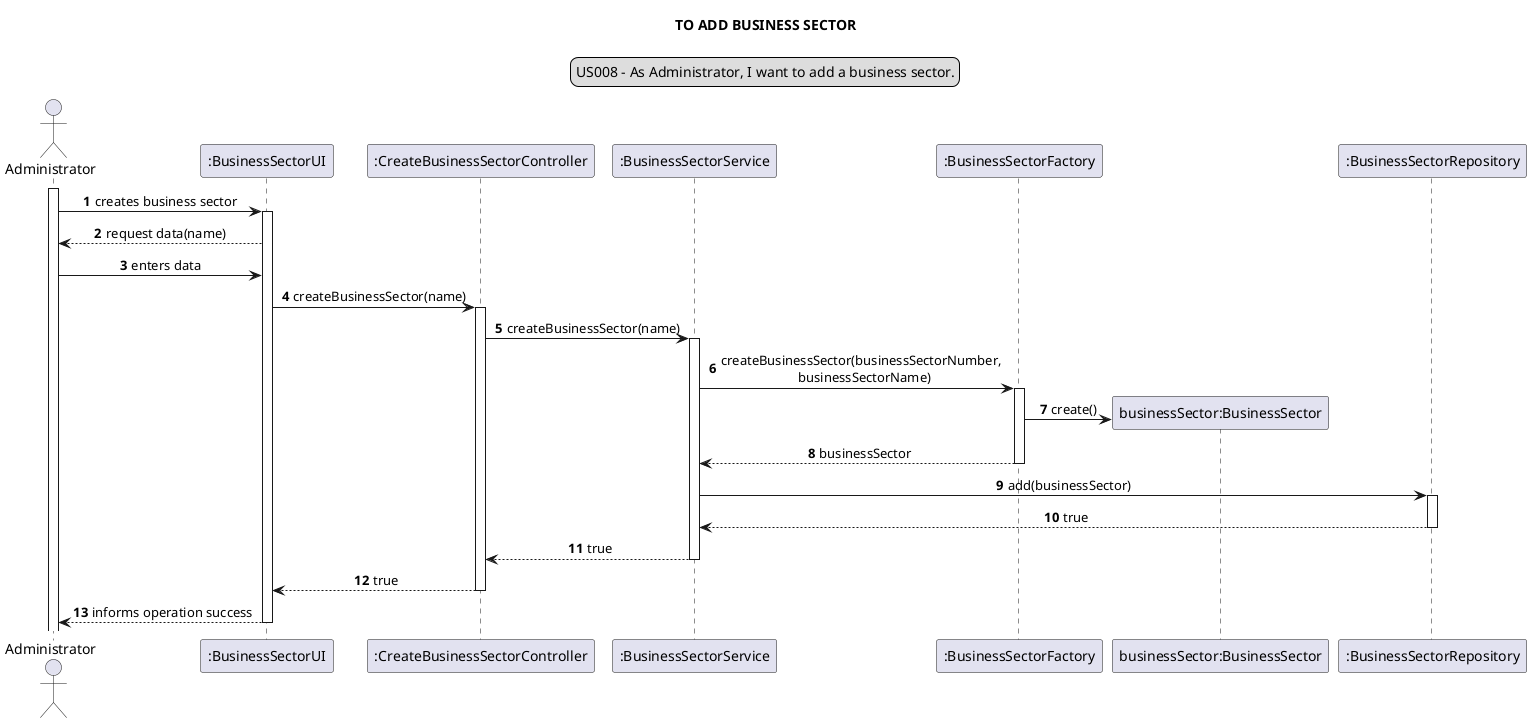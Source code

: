 @startuml

autonumber
skinparam sequenceMessageAlign center
title TO ADD BUSINESS SECTOR
legend top
US008 - As Administrator, I want to add a business sector.
end legend

actor Administrator as admin
participant ":BusinessSectorUI" as ui
participant ":CreateBusinessSectorController" as ctrl
participant ":BusinessSectorService" as service
participant ":BusinessSectorFactory" as factory
participant "businessSector:BusinessSector" as sector
participant ":BusinessSectorRepository" as repo

activate "admin"
admin -> ui : creates business sector
activate "ui"
ui --> admin : request data(name)
admin -> ui: enters data
ui -> ctrl: createBusinessSector(name)
activate "ctrl"
ctrl -> service: createBusinessSector(name)
activate "service"
service -> factory: createBusinessSector(businessSectorNumber, \n businessSectorName)
activate factory
create sector
factory -> sector: create()
factory --> service: businessSector
deactivate factory
service -> repo: add(businessSector)
activate "repo"
repo --> service: true
deactivate repo
service --> ctrl: true
deactivate "service"
ctrl --> ui : true
deactivate ctrl
ui --> admin: informs operation success
deactivate ui

@enduml